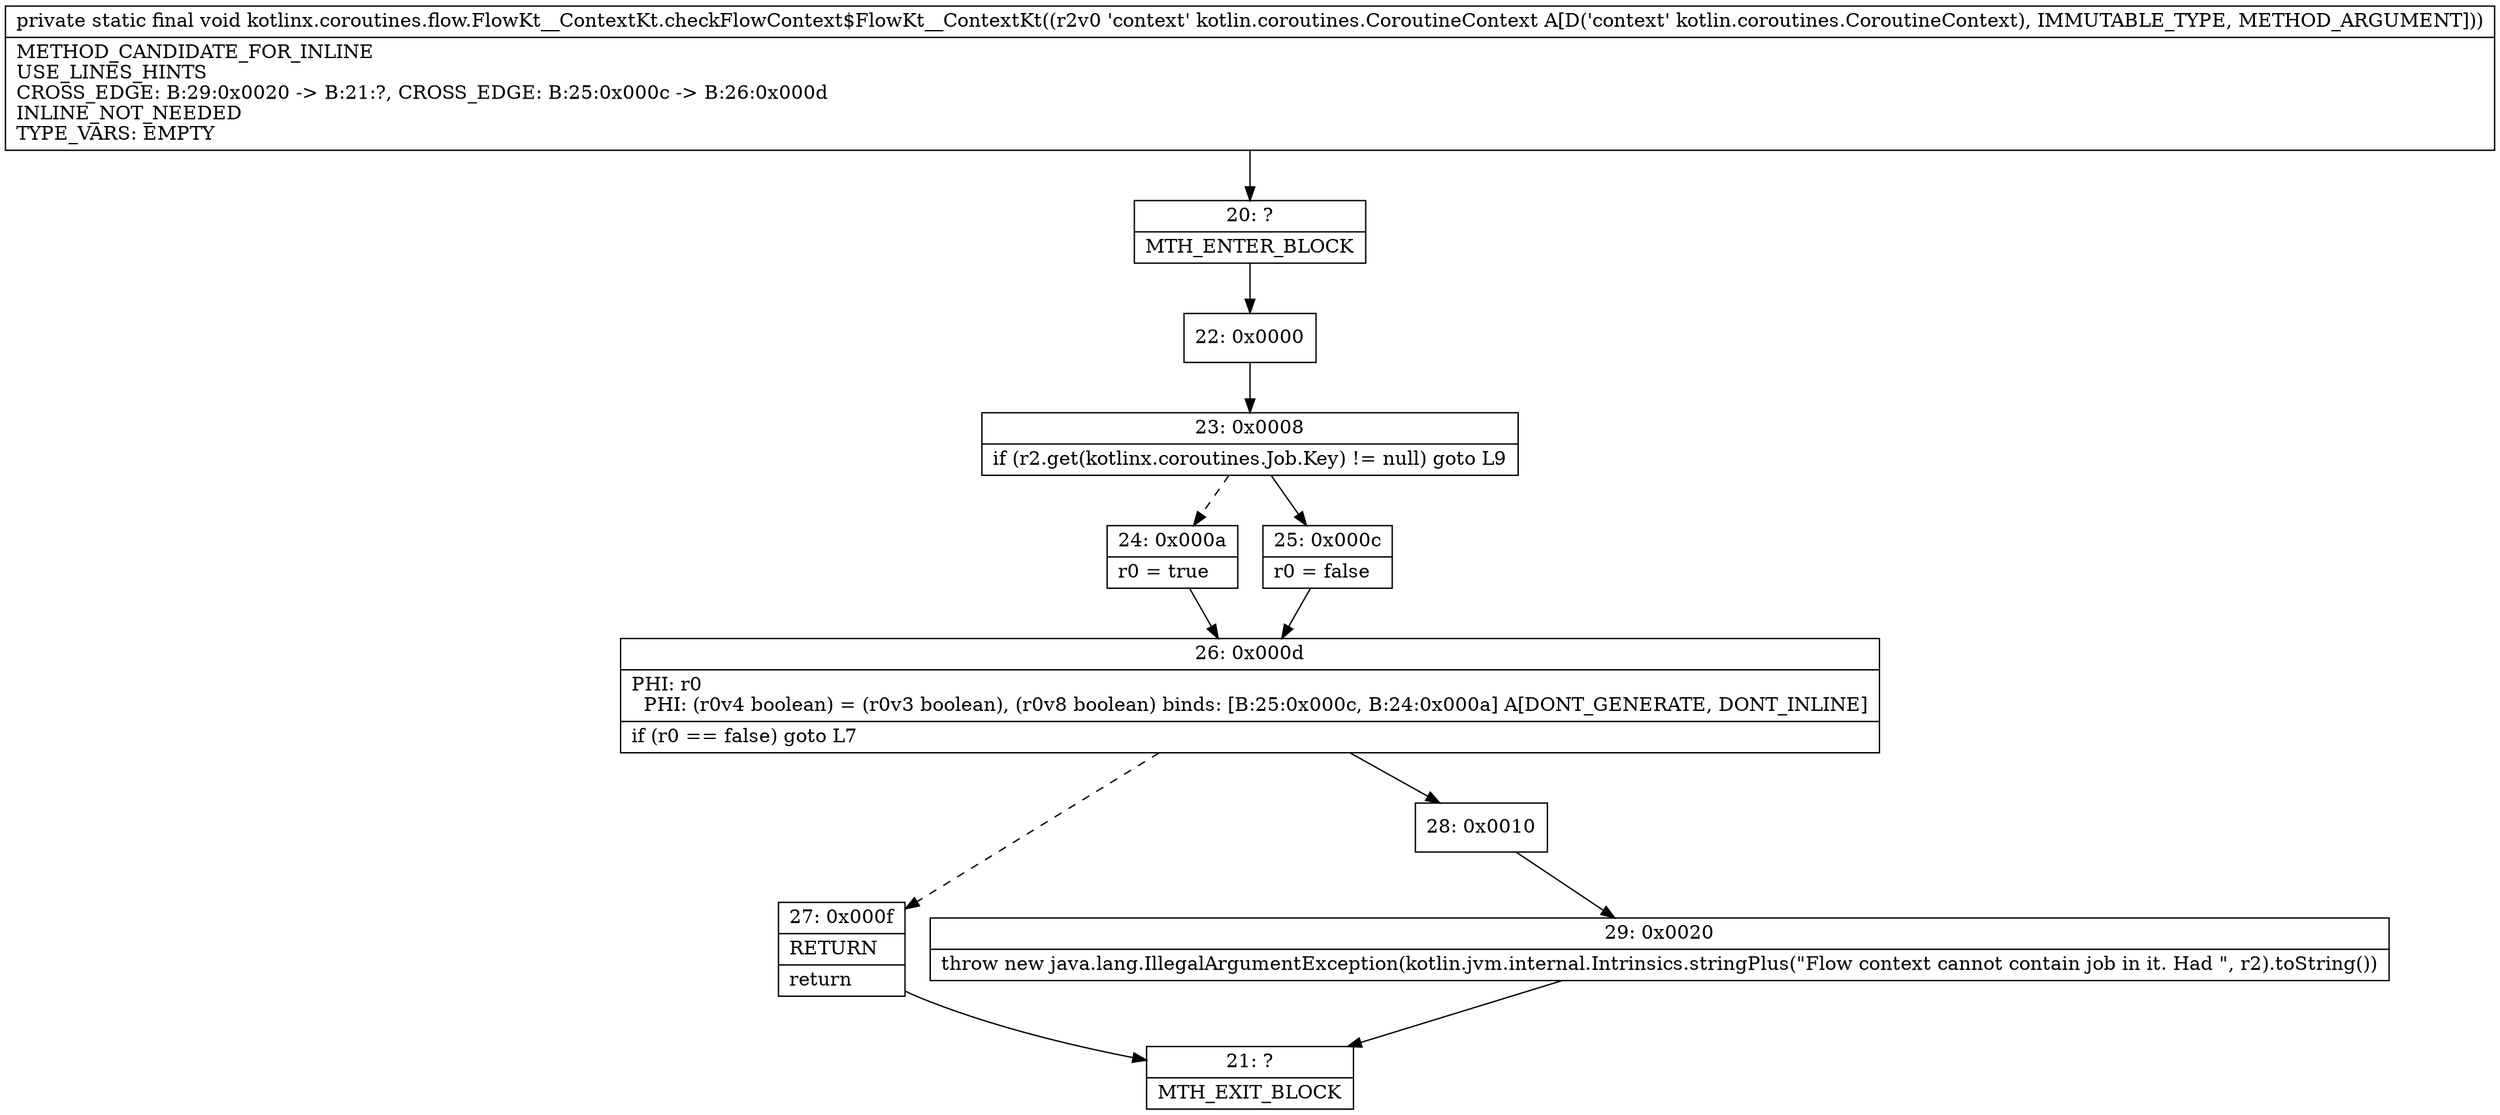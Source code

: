 digraph "CFG forkotlinx.coroutines.flow.FlowKt__ContextKt.checkFlowContext$FlowKt__ContextKt(Lkotlin\/coroutines\/CoroutineContext;)V" {
Node_20 [shape=record,label="{20\:\ ?|MTH_ENTER_BLOCK\l}"];
Node_22 [shape=record,label="{22\:\ 0x0000}"];
Node_23 [shape=record,label="{23\:\ 0x0008|if (r2.get(kotlinx.coroutines.Job.Key) != null) goto L9\l}"];
Node_24 [shape=record,label="{24\:\ 0x000a|r0 = true\l}"];
Node_26 [shape=record,label="{26\:\ 0x000d|PHI: r0 \l  PHI: (r0v4 boolean) = (r0v3 boolean), (r0v8 boolean) binds: [B:25:0x000c, B:24:0x000a] A[DONT_GENERATE, DONT_INLINE]\l|if (r0 == false) goto L7\l}"];
Node_27 [shape=record,label="{27\:\ 0x000f|RETURN\l|return\l}"];
Node_21 [shape=record,label="{21\:\ ?|MTH_EXIT_BLOCK\l}"];
Node_28 [shape=record,label="{28\:\ 0x0010}"];
Node_29 [shape=record,label="{29\:\ 0x0020|throw new java.lang.IllegalArgumentException(kotlin.jvm.internal.Intrinsics.stringPlus(\"Flow context cannot contain job in it. Had \", r2).toString())\l}"];
Node_25 [shape=record,label="{25\:\ 0x000c|r0 = false\l}"];
MethodNode[shape=record,label="{private static final void kotlinx.coroutines.flow.FlowKt__ContextKt.checkFlowContext$FlowKt__ContextKt((r2v0 'context' kotlin.coroutines.CoroutineContext A[D('context' kotlin.coroutines.CoroutineContext), IMMUTABLE_TYPE, METHOD_ARGUMENT]))  | METHOD_CANDIDATE_FOR_INLINE\lUSE_LINES_HINTS\lCROSS_EDGE: B:29:0x0020 \-\> B:21:?, CROSS_EDGE: B:25:0x000c \-\> B:26:0x000d\lINLINE_NOT_NEEDED\lTYPE_VARS: EMPTY\l}"];
MethodNode -> Node_20;Node_20 -> Node_22;
Node_22 -> Node_23;
Node_23 -> Node_24[style=dashed];
Node_23 -> Node_25;
Node_24 -> Node_26;
Node_26 -> Node_27[style=dashed];
Node_26 -> Node_28;
Node_27 -> Node_21;
Node_28 -> Node_29;
Node_29 -> Node_21;
Node_25 -> Node_26;
}

